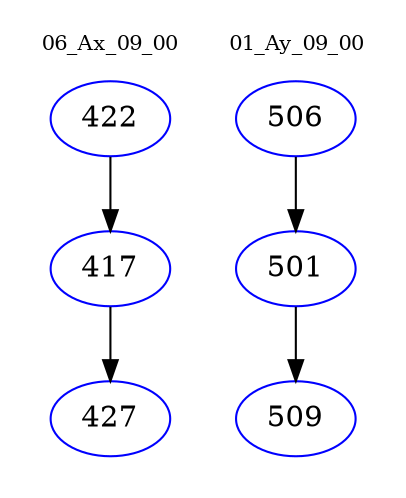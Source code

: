 digraph{
subgraph cluster_0 {
color = white
label = "06_Ax_09_00";
fontsize=10;
T0_422 [label="422", color="blue"]
T0_422 -> T0_417 [color="black"]
T0_417 [label="417", color="blue"]
T0_417 -> T0_427 [color="black"]
T0_427 [label="427", color="blue"]
}
subgraph cluster_1 {
color = white
label = "01_Ay_09_00";
fontsize=10;
T1_506 [label="506", color="blue"]
T1_506 -> T1_501 [color="black"]
T1_501 [label="501", color="blue"]
T1_501 -> T1_509 [color="black"]
T1_509 [label="509", color="blue"]
}
}
